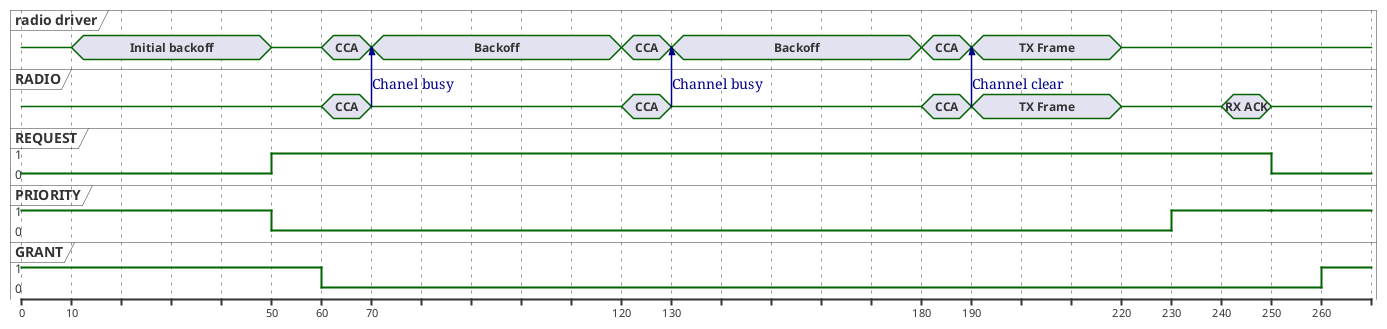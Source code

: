@startuml

'Diagram showing moment of coex request for transmission using csmaca
'when tx_req_mode = NRF_802154_COEX_TX_REQUEST_MODE_CCA_START

concise "radio driver" as drv
concise "RADIO" as radio
robust "REQUEST" as request
robust "PRIORITY" as priority
robust "GRANT" as grant

request has 1
request has 0

priority has 1
priority has 0

grant has 1
grant has 0

!$request_inactive = 0
!$request_active = 1

!$priority_none = 1
!$priority_rx = 1
!$priority_tx = 0

!$grant_inactive = 1
!$grant_active = 0

'Initial state
@0
drv is {-}
radio is {-}
request is $request_inactive
priority is $priority_none
grant is $grant_inactive

'Frame reception starts
@+10
drv is "Initial backoff"
radio is {-}
@+40
drv is {-}
priority is $priority_tx
request is $request_active
@+10
grant is $grant_active
@+0

drv is "CCA"
radio is "CCA"
@+10
radio -> drv: \nChanel busy

drv is "Backoff"
radio is {-}
@+50

drv is "CCA"
radio is "CCA"
@+10
radio -> drv: \nChannel busy

drv is "Backoff"
radio is {-}
@+50

drv is "CCA"
radio is "CCA"
@+10
radio -> drv: \nChannel clear

drv is "TX Frame"
radio is "TX Frame"
@+30

drv is {-}
radio is {-}
@+10

priority is $priority_rx
@+10

radio is "RX ACK"
@+10

radio is {-}
priority is $priority_none
request is $request_inactive
drv is {-}

@+10
grant is $grant_inactive

@enduml
